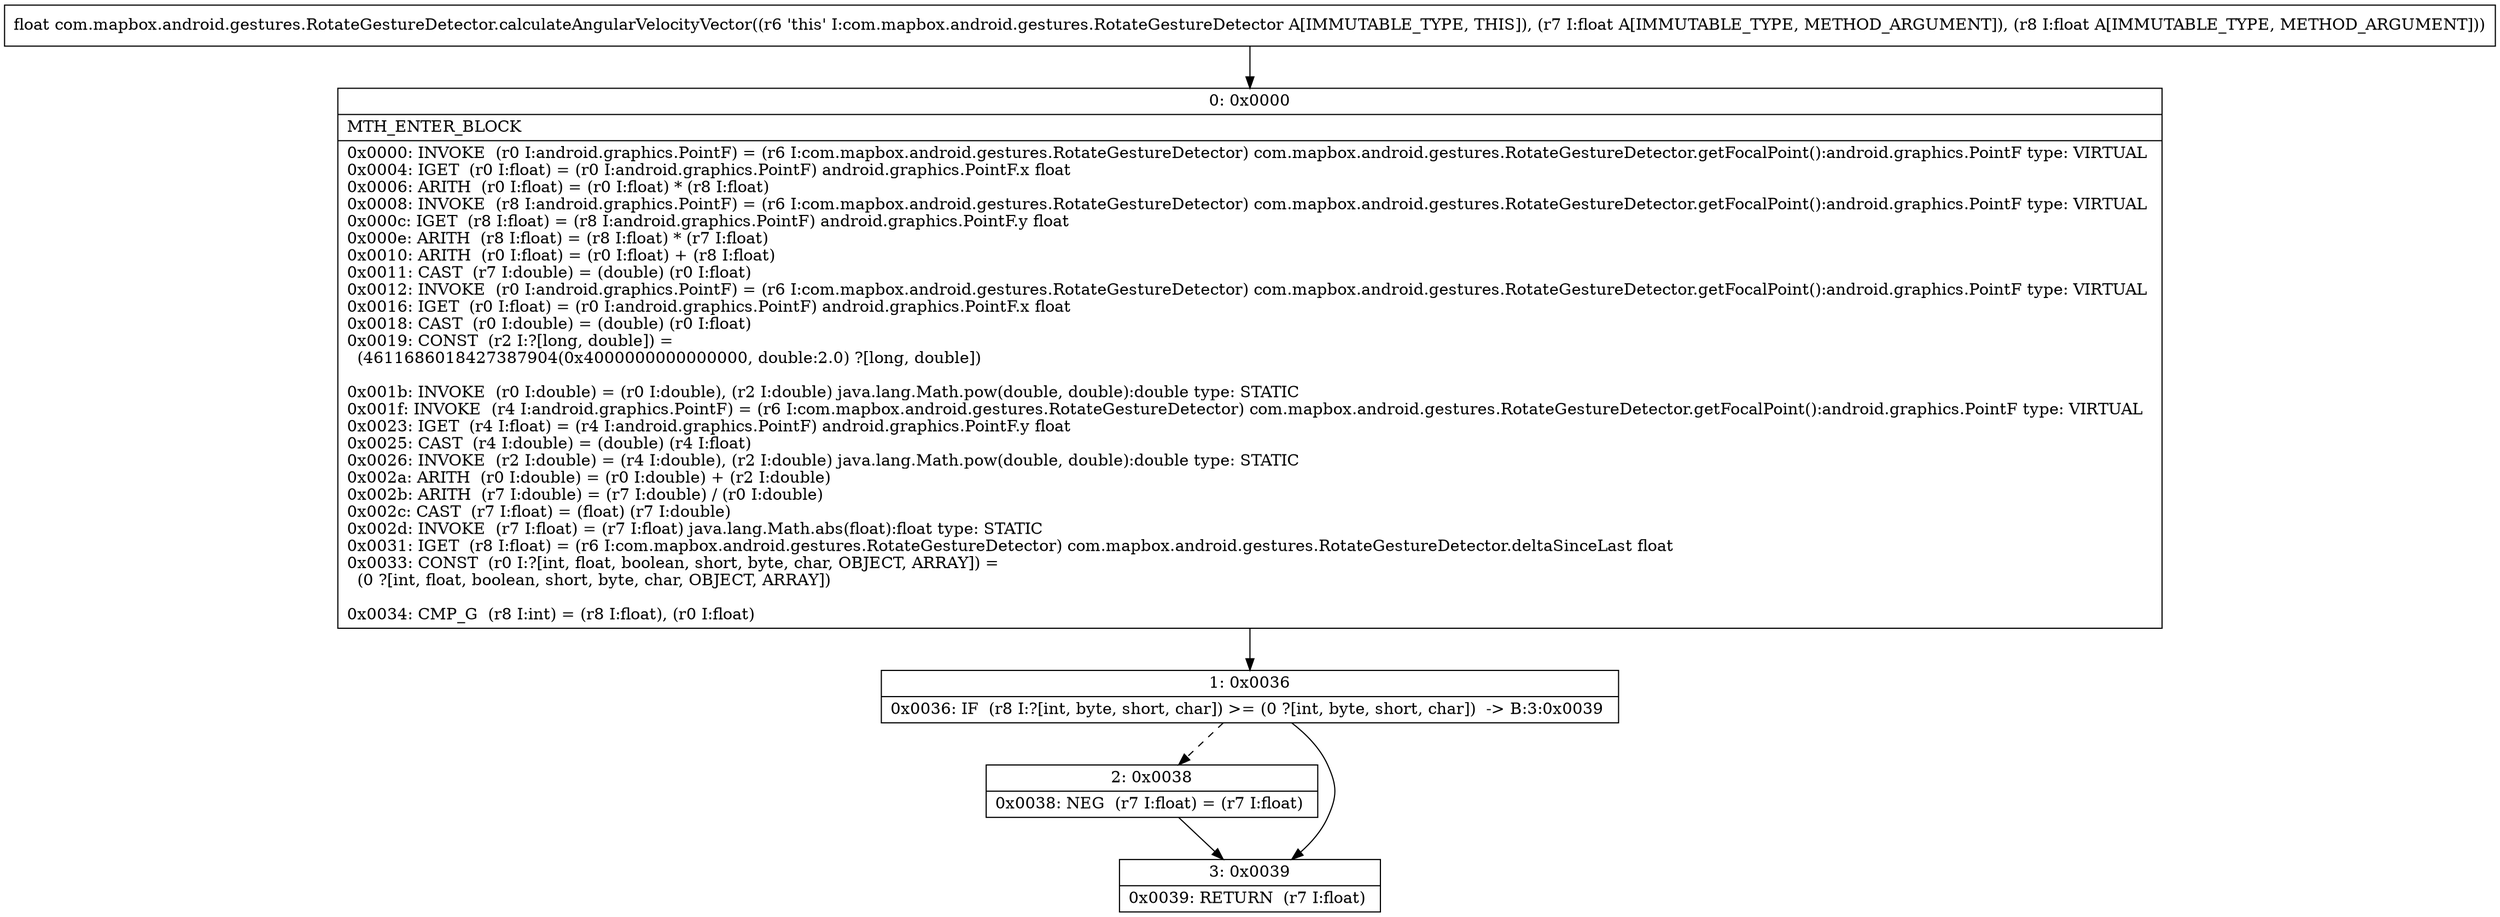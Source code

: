 digraph "CFG forcom.mapbox.android.gestures.RotateGestureDetector.calculateAngularVelocityVector(FF)F" {
Node_0 [shape=record,label="{0\:\ 0x0000|MTH_ENTER_BLOCK\l|0x0000: INVOKE  (r0 I:android.graphics.PointF) = (r6 I:com.mapbox.android.gestures.RotateGestureDetector) com.mapbox.android.gestures.RotateGestureDetector.getFocalPoint():android.graphics.PointF type: VIRTUAL \l0x0004: IGET  (r0 I:float) = (r0 I:android.graphics.PointF) android.graphics.PointF.x float \l0x0006: ARITH  (r0 I:float) = (r0 I:float) * (r8 I:float) \l0x0008: INVOKE  (r8 I:android.graphics.PointF) = (r6 I:com.mapbox.android.gestures.RotateGestureDetector) com.mapbox.android.gestures.RotateGestureDetector.getFocalPoint():android.graphics.PointF type: VIRTUAL \l0x000c: IGET  (r8 I:float) = (r8 I:android.graphics.PointF) android.graphics.PointF.y float \l0x000e: ARITH  (r8 I:float) = (r8 I:float) * (r7 I:float) \l0x0010: ARITH  (r0 I:float) = (r0 I:float) + (r8 I:float) \l0x0011: CAST  (r7 I:double) = (double) (r0 I:float) \l0x0012: INVOKE  (r0 I:android.graphics.PointF) = (r6 I:com.mapbox.android.gestures.RotateGestureDetector) com.mapbox.android.gestures.RotateGestureDetector.getFocalPoint():android.graphics.PointF type: VIRTUAL \l0x0016: IGET  (r0 I:float) = (r0 I:android.graphics.PointF) android.graphics.PointF.x float \l0x0018: CAST  (r0 I:double) = (double) (r0 I:float) \l0x0019: CONST  (r2 I:?[long, double]) = \l  (4611686018427387904(0x4000000000000000, double:2.0) ?[long, double])\l \l0x001b: INVOKE  (r0 I:double) = (r0 I:double), (r2 I:double) java.lang.Math.pow(double, double):double type: STATIC \l0x001f: INVOKE  (r4 I:android.graphics.PointF) = (r6 I:com.mapbox.android.gestures.RotateGestureDetector) com.mapbox.android.gestures.RotateGestureDetector.getFocalPoint():android.graphics.PointF type: VIRTUAL \l0x0023: IGET  (r4 I:float) = (r4 I:android.graphics.PointF) android.graphics.PointF.y float \l0x0025: CAST  (r4 I:double) = (double) (r4 I:float) \l0x0026: INVOKE  (r2 I:double) = (r4 I:double), (r2 I:double) java.lang.Math.pow(double, double):double type: STATIC \l0x002a: ARITH  (r0 I:double) = (r0 I:double) + (r2 I:double) \l0x002b: ARITH  (r7 I:double) = (r7 I:double) \/ (r0 I:double) \l0x002c: CAST  (r7 I:float) = (float) (r7 I:double) \l0x002d: INVOKE  (r7 I:float) = (r7 I:float) java.lang.Math.abs(float):float type: STATIC \l0x0031: IGET  (r8 I:float) = (r6 I:com.mapbox.android.gestures.RotateGestureDetector) com.mapbox.android.gestures.RotateGestureDetector.deltaSinceLast float \l0x0033: CONST  (r0 I:?[int, float, boolean, short, byte, char, OBJECT, ARRAY]) = \l  (0 ?[int, float, boolean, short, byte, char, OBJECT, ARRAY])\l \l0x0034: CMP_G  (r8 I:int) = (r8 I:float), (r0 I:float) \l}"];
Node_1 [shape=record,label="{1\:\ 0x0036|0x0036: IF  (r8 I:?[int, byte, short, char]) \>= (0 ?[int, byte, short, char])  \-\> B:3:0x0039 \l}"];
Node_2 [shape=record,label="{2\:\ 0x0038|0x0038: NEG  (r7 I:float) = (r7 I:float) \l}"];
Node_3 [shape=record,label="{3\:\ 0x0039|0x0039: RETURN  (r7 I:float) \l}"];
MethodNode[shape=record,label="{float com.mapbox.android.gestures.RotateGestureDetector.calculateAngularVelocityVector((r6 'this' I:com.mapbox.android.gestures.RotateGestureDetector A[IMMUTABLE_TYPE, THIS]), (r7 I:float A[IMMUTABLE_TYPE, METHOD_ARGUMENT]), (r8 I:float A[IMMUTABLE_TYPE, METHOD_ARGUMENT])) }"];
MethodNode -> Node_0;
Node_0 -> Node_1;
Node_1 -> Node_2[style=dashed];
Node_1 -> Node_3;
Node_2 -> Node_3;
}

